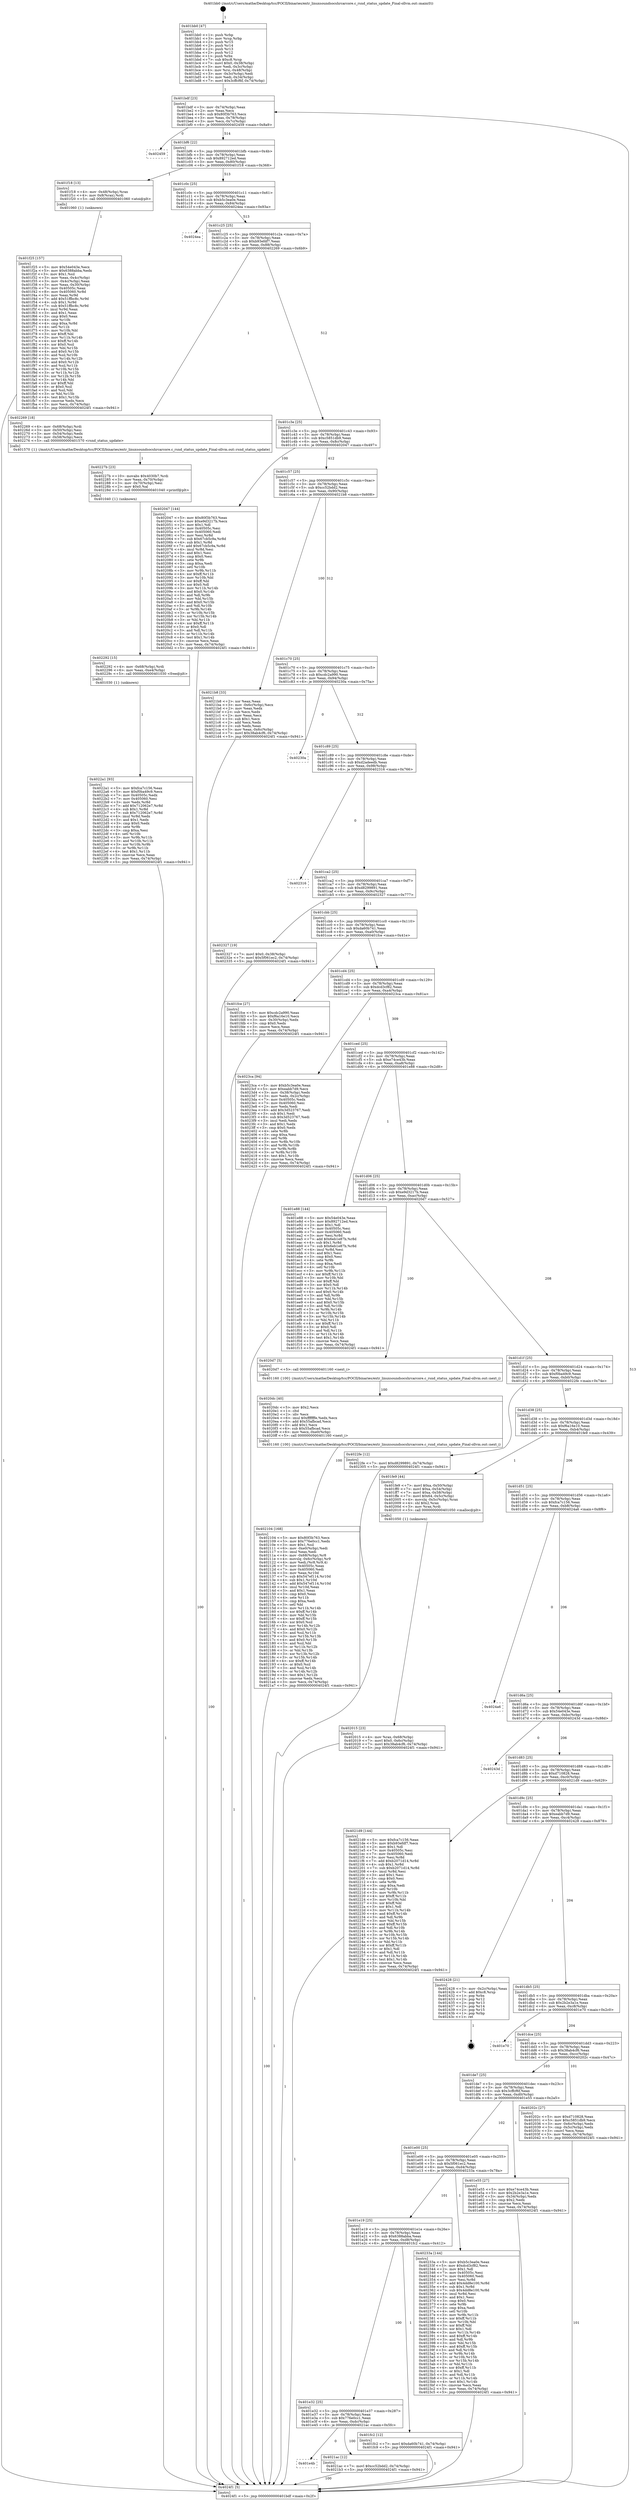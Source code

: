 digraph "0x401bb0" {
  label = "0x401bb0 (/mnt/c/Users/mathe/Desktop/tcc/POCII/binaries/extr_linuxsoundsocshrcarcore.c_rsnd_status_update_Final-ollvm.out::main(0))"
  labelloc = "t"
  node[shape=record]

  Entry [label="",width=0.3,height=0.3,shape=circle,fillcolor=black,style=filled]
  "0x401bdf" [label="{
     0x401bdf [23]\l
     | [instrs]\l
     &nbsp;&nbsp;0x401bdf \<+3\>: mov -0x74(%rbp),%eax\l
     &nbsp;&nbsp;0x401be2 \<+2\>: mov %eax,%ecx\l
     &nbsp;&nbsp;0x401be4 \<+6\>: sub $0x80f3b763,%ecx\l
     &nbsp;&nbsp;0x401bea \<+3\>: mov %eax,-0x78(%rbp)\l
     &nbsp;&nbsp;0x401bed \<+3\>: mov %ecx,-0x7c(%rbp)\l
     &nbsp;&nbsp;0x401bf0 \<+6\>: je 0000000000402459 \<main+0x8a9\>\l
  }"]
  "0x402459" [label="{
     0x402459\l
  }", style=dashed]
  "0x401bf6" [label="{
     0x401bf6 [22]\l
     | [instrs]\l
     &nbsp;&nbsp;0x401bf6 \<+5\>: jmp 0000000000401bfb \<main+0x4b\>\l
     &nbsp;&nbsp;0x401bfb \<+3\>: mov -0x78(%rbp),%eax\l
     &nbsp;&nbsp;0x401bfe \<+5\>: sub $0x892712ed,%eax\l
     &nbsp;&nbsp;0x401c03 \<+3\>: mov %eax,-0x80(%rbp)\l
     &nbsp;&nbsp;0x401c06 \<+6\>: je 0000000000401f18 \<main+0x368\>\l
  }"]
  Exit [label="",width=0.3,height=0.3,shape=circle,fillcolor=black,style=filled,peripheries=2]
  "0x401f18" [label="{
     0x401f18 [13]\l
     | [instrs]\l
     &nbsp;&nbsp;0x401f18 \<+4\>: mov -0x48(%rbp),%rax\l
     &nbsp;&nbsp;0x401f1c \<+4\>: mov 0x8(%rax),%rdi\l
     &nbsp;&nbsp;0x401f20 \<+5\>: call 0000000000401060 \<atoi@plt\>\l
     | [calls]\l
     &nbsp;&nbsp;0x401060 \{1\} (unknown)\l
  }"]
  "0x401c0c" [label="{
     0x401c0c [25]\l
     | [instrs]\l
     &nbsp;&nbsp;0x401c0c \<+5\>: jmp 0000000000401c11 \<main+0x61\>\l
     &nbsp;&nbsp;0x401c11 \<+3\>: mov -0x78(%rbp),%eax\l
     &nbsp;&nbsp;0x401c14 \<+5\>: sub $0xb5c3ea0e,%eax\l
     &nbsp;&nbsp;0x401c19 \<+6\>: mov %eax,-0x84(%rbp)\l
     &nbsp;&nbsp;0x401c1f \<+6\>: je 00000000004024ea \<main+0x93a\>\l
  }"]
  "0x4022a1" [label="{
     0x4022a1 [93]\l
     | [instrs]\l
     &nbsp;&nbsp;0x4022a1 \<+5\>: mov $0xfca7c156,%eax\l
     &nbsp;&nbsp;0x4022a6 \<+5\>: mov $0xf0ba49c9,%ecx\l
     &nbsp;&nbsp;0x4022ab \<+7\>: mov 0x40505c,%edx\l
     &nbsp;&nbsp;0x4022b2 \<+7\>: mov 0x405060,%esi\l
     &nbsp;&nbsp;0x4022b9 \<+3\>: mov %edx,%r8d\l
     &nbsp;&nbsp;0x4022bc \<+7\>: add $0x712062e7,%r8d\l
     &nbsp;&nbsp;0x4022c3 \<+4\>: sub $0x1,%r8d\l
     &nbsp;&nbsp;0x4022c7 \<+7\>: sub $0x712062e7,%r8d\l
     &nbsp;&nbsp;0x4022ce \<+4\>: imul %r8d,%edx\l
     &nbsp;&nbsp;0x4022d2 \<+3\>: and $0x1,%edx\l
     &nbsp;&nbsp;0x4022d5 \<+3\>: cmp $0x0,%edx\l
     &nbsp;&nbsp;0x4022d8 \<+4\>: sete %r9b\l
     &nbsp;&nbsp;0x4022dc \<+3\>: cmp $0xa,%esi\l
     &nbsp;&nbsp;0x4022df \<+4\>: setl %r10b\l
     &nbsp;&nbsp;0x4022e3 \<+3\>: mov %r9b,%r11b\l
     &nbsp;&nbsp;0x4022e6 \<+3\>: and %r10b,%r11b\l
     &nbsp;&nbsp;0x4022e9 \<+3\>: xor %r10b,%r9b\l
     &nbsp;&nbsp;0x4022ec \<+3\>: or %r9b,%r11b\l
     &nbsp;&nbsp;0x4022ef \<+4\>: test $0x1,%r11b\l
     &nbsp;&nbsp;0x4022f3 \<+3\>: cmovne %ecx,%eax\l
     &nbsp;&nbsp;0x4022f6 \<+3\>: mov %eax,-0x74(%rbp)\l
     &nbsp;&nbsp;0x4022f9 \<+5\>: jmp 00000000004024f1 \<main+0x941\>\l
  }"]
  "0x4024ea" [label="{
     0x4024ea\l
  }", style=dashed]
  "0x401c25" [label="{
     0x401c25 [25]\l
     | [instrs]\l
     &nbsp;&nbsp;0x401c25 \<+5\>: jmp 0000000000401c2a \<main+0x7a\>\l
     &nbsp;&nbsp;0x401c2a \<+3\>: mov -0x78(%rbp),%eax\l
     &nbsp;&nbsp;0x401c2d \<+5\>: sub $0xb93efdf7,%eax\l
     &nbsp;&nbsp;0x401c32 \<+6\>: mov %eax,-0x88(%rbp)\l
     &nbsp;&nbsp;0x401c38 \<+6\>: je 0000000000402269 \<main+0x6b9\>\l
  }"]
  "0x402292" [label="{
     0x402292 [15]\l
     | [instrs]\l
     &nbsp;&nbsp;0x402292 \<+4\>: mov -0x68(%rbp),%rdi\l
     &nbsp;&nbsp;0x402296 \<+6\>: mov %eax,-0xe4(%rbp)\l
     &nbsp;&nbsp;0x40229c \<+5\>: call 0000000000401030 \<free@plt\>\l
     | [calls]\l
     &nbsp;&nbsp;0x401030 \{1\} (unknown)\l
  }"]
  "0x402269" [label="{
     0x402269 [18]\l
     | [instrs]\l
     &nbsp;&nbsp;0x402269 \<+4\>: mov -0x68(%rbp),%rdi\l
     &nbsp;&nbsp;0x40226d \<+3\>: mov -0x50(%rbp),%esi\l
     &nbsp;&nbsp;0x402270 \<+3\>: mov -0x54(%rbp),%edx\l
     &nbsp;&nbsp;0x402273 \<+3\>: mov -0x58(%rbp),%ecx\l
     &nbsp;&nbsp;0x402276 \<+5\>: call 0000000000401570 \<rsnd_status_update\>\l
     | [calls]\l
     &nbsp;&nbsp;0x401570 \{1\} (/mnt/c/Users/mathe/Desktop/tcc/POCII/binaries/extr_linuxsoundsocshrcarcore.c_rsnd_status_update_Final-ollvm.out::rsnd_status_update)\l
  }"]
  "0x401c3e" [label="{
     0x401c3e [25]\l
     | [instrs]\l
     &nbsp;&nbsp;0x401c3e \<+5\>: jmp 0000000000401c43 \<main+0x93\>\l
     &nbsp;&nbsp;0x401c43 \<+3\>: mov -0x78(%rbp),%eax\l
     &nbsp;&nbsp;0x401c46 \<+5\>: sub $0xc5851db9,%eax\l
     &nbsp;&nbsp;0x401c4b \<+6\>: mov %eax,-0x8c(%rbp)\l
     &nbsp;&nbsp;0x401c51 \<+6\>: je 0000000000402047 \<main+0x497\>\l
  }"]
  "0x40227b" [label="{
     0x40227b [23]\l
     | [instrs]\l
     &nbsp;&nbsp;0x40227b \<+10\>: movabs $0x4030b7,%rdi\l
     &nbsp;&nbsp;0x402285 \<+3\>: mov %eax,-0x70(%rbp)\l
     &nbsp;&nbsp;0x402288 \<+3\>: mov -0x70(%rbp),%esi\l
     &nbsp;&nbsp;0x40228b \<+2\>: mov $0x0,%al\l
     &nbsp;&nbsp;0x40228d \<+5\>: call 0000000000401040 \<printf@plt\>\l
     | [calls]\l
     &nbsp;&nbsp;0x401040 \{1\} (unknown)\l
  }"]
  "0x402047" [label="{
     0x402047 [144]\l
     | [instrs]\l
     &nbsp;&nbsp;0x402047 \<+5\>: mov $0x80f3b763,%eax\l
     &nbsp;&nbsp;0x40204c \<+5\>: mov $0xe9d3217b,%ecx\l
     &nbsp;&nbsp;0x402051 \<+2\>: mov $0x1,%dl\l
     &nbsp;&nbsp;0x402053 \<+7\>: mov 0x40505c,%esi\l
     &nbsp;&nbsp;0x40205a \<+7\>: mov 0x405060,%edi\l
     &nbsp;&nbsp;0x402061 \<+3\>: mov %esi,%r8d\l
     &nbsp;&nbsp;0x402064 \<+7\>: sub $0x67cb5c9a,%r8d\l
     &nbsp;&nbsp;0x40206b \<+4\>: sub $0x1,%r8d\l
     &nbsp;&nbsp;0x40206f \<+7\>: add $0x67cb5c9a,%r8d\l
     &nbsp;&nbsp;0x402076 \<+4\>: imul %r8d,%esi\l
     &nbsp;&nbsp;0x40207a \<+3\>: and $0x1,%esi\l
     &nbsp;&nbsp;0x40207d \<+3\>: cmp $0x0,%esi\l
     &nbsp;&nbsp;0x402080 \<+4\>: sete %r9b\l
     &nbsp;&nbsp;0x402084 \<+3\>: cmp $0xa,%edi\l
     &nbsp;&nbsp;0x402087 \<+4\>: setl %r10b\l
     &nbsp;&nbsp;0x40208b \<+3\>: mov %r9b,%r11b\l
     &nbsp;&nbsp;0x40208e \<+4\>: xor $0xff,%r11b\l
     &nbsp;&nbsp;0x402092 \<+3\>: mov %r10b,%bl\l
     &nbsp;&nbsp;0x402095 \<+3\>: xor $0xff,%bl\l
     &nbsp;&nbsp;0x402098 \<+3\>: xor $0x0,%dl\l
     &nbsp;&nbsp;0x40209b \<+3\>: mov %r11b,%r14b\l
     &nbsp;&nbsp;0x40209e \<+4\>: and $0x0,%r14b\l
     &nbsp;&nbsp;0x4020a2 \<+3\>: and %dl,%r9b\l
     &nbsp;&nbsp;0x4020a5 \<+3\>: mov %bl,%r15b\l
     &nbsp;&nbsp;0x4020a8 \<+4\>: and $0x0,%r15b\l
     &nbsp;&nbsp;0x4020ac \<+3\>: and %dl,%r10b\l
     &nbsp;&nbsp;0x4020af \<+3\>: or %r9b,%r14b\l
     &nbsp;&nbsp;0x4020b2 \<+3\>: or %r10b,%r15b\l
     &nbsp;&nbsp;0x4020b5 \<+3\>: xor %r15b,%r14b\l
     &nbsp;&nbsp;0x4020b8 \<+3\>: or %bl,%r11b\l
     &nbsp;&nbsp;0x4020bb \<+4\>: xor $0xff,%r11b\l
     &nbsp;&nbsp;0x4020bf \<+3\>: or $0x0,%dl\l
     &nbsp;&nbsp;0x4020c2 \<+3\>: and %dl,%r11b\l
     &nbsp;&nbsp;0x4020c5 \<+3\>: or %r11b,%r14b\l
     &nbsp;&nbsp;0x4020c8 \<+4\>: test $0x1,%r14b\l
     &nbsp;&nbsp;0x4020cc \<+3\>: cmovne %ecx,%eax\l
     &nbsp;&nbsp;0x4020cf \<+3\>: mov %eax,-0x74(%rbp)\l
     &nbsp;&nbsp;0x4020d2 \<+5\>: jmp 00000000004024f1 \<main+0x941\>\l
  }"]
  "0x401c57" [label="{
     0x401c57 [25]\l
     | [instrs]\l
     &nbsp;&nbsp;0x401c57 \<+5\>: jmp 0000000000401c5c \<main+0xac\>\l
     &nbsp;&nbsp;0x401c5c \<+3\>: mov -0x78(%rbp),%eax\l
     &nbsp;&nbsp;0x401c5f \<+5\>: sub $0xcc52bdd2,%eax\l
     &nbsp;&nbsp;0x401c64 \<+6\>: mov %eax,-0x90(%rbp)\l
     &nbsp;&nbsp;0x401c6a \<+6\>: je 00000000004021b8 \<main+0x608\>\l
  }"]
  "0x401e4b" [label="{
     0x401e4b\l
  }", style=dashed]
  "0x4021b8" [label="{
     0x4021b8 [33]\l
     | [instrs]\l
     &nbsp;&nbsp;0x4021b8 \<+2\>: xor %eax,%eax\l
     &nbsp;&nbsp;0x4021ba \<+3\>: mov -0x6c(%rbp),%ecx\l
     &nbsp;&nbsp;0x4021bd \<+2\>: mov %eax,%edx\l
     &nbsp;&nbsp;0x4021bf \<+2\>: sub %ecx,%edx\l
     &nbsp;&nbsp;0x4021c1 \<+2\>: mov %eax,%ecx\l
     &nbsp;&nbsp;0x4021c3 \<+3\>: sub $0x1,%ecx\l
     &nbsp;&nbsp;0x4021c6 \<+2\>: add %ecx,%edx\l
     &nbsp;&nbsp;0x4021c8 \<+2\>: sub %edx,%eax\l
     &nbsp;&nbsp;0x4021ca \<+3\>: mov %eax,-0x6c(%rbp)\l
     &nbsp;&nbsp;0x4021cd \<+7\>: movl $0x38ab4cf6,-0x74(%rbp)\l
     &nbsp;&nbsp;0x4021d4 \<+5\>: jmp 00000000004024f1 \<main+0x941\>\l
  }"]
  "0x401c70" [label="{
     0x401c70 [25]\l
     | [instrs]\l
     &nbsp;&nbsp;0x401c70 \<+5\>: jmp 0000000000401c75 \<main+0xc5\>\l
     &nbsp;&nbsp;0x401c75 \<+3\>: mov -0x78(%rbp),%eax\l
     &nbsp;&nbsp;0x401c78 \<+5\>: sub $0xcdc2a990,%eax\l
     &nbsp;&nbsp;0x401c7d \<+6\>: mov %eax,-0x94(%rbp)\l
     &nbsp;&nbsp;0x401c83 \<+6\>: je 000000000040230a \<main+0x75a\>\l
  }"]
  "0x4021ac" [label="{
     0x4021ac [12]\l
     | [instrs]\l
     &nbsp;&nbsp;0x4021ac \<+7\>: movl $0xcc52bdd2,-0x74(%rbp)\l
     &nbsp;&nbsp;0x4021b3 \<+5\>: jmp 00000000004024f1 \<main+0x941\>\l
  }"]
  "0x40230a" [label="{
     0x40230a\l
  }", style=dashed]
  "0x401c89" [label="{
     0x401c89 [25]\l
     | [instrs]\l
     &nbsp;&nbsp;0x401c89 \<+5\>: jmp 0000000000401c8e \<main+0xde\>\l
     &nbsp;&nbsp;0x401c8e \<+3\>: mov -0x78(%rbp),%eax\l
     &nbsp;&nbsp;0x401c91 \<+5\>: sub $0xd2adeedb,%eax\l
     &nbsp;&nbsp;0x401c96 \<+6\>: mov %eax,-0x98(%rbp)\l
     &nbsp;&nbsp;0x401c9c \<+6\>: je 0000000000402316 \<main+0x766\>\l
  }"]
  "0x402104" [label="{
     0x402104 [168]\l
     | [instrs]\l
     &nbsp;&nbsp;0x402104 \<+5\>: mov $0x80f3b763,%ecx\l
     &nbsp;&nbsp;0x402109 \<+5\>: mov $0x776e0cc1,%edx\l
     &nbsp;&nbsp;0x40210e \<+3\>: mov $0x1,%sil\l
     &nbsp;&nbsp;0x402111 \<+6\>: mov -0xe0(%rbp),%edi\l
     &nbsp;&nbsp;0x402117 \<+3\>: imul %eax,%edi\l
     &nbsp;&nbsp;0x40211a \<+4\>: mov -0x68(%rbp),%r8\l
     &nbsp;&nbsp;0x40211e \<+4\>: movslq -0x6c(%rbp),%r9\l
     &nbsp;&nbsp;0x402122 \<+4\>: mov %edi,(%r8,%r9,4)\l
     &nbsp;&nbsp;0x402126 \<+7\>: mov 0x40505c,%eax\l
     &nbsp;&nbsp;0x40212d \<+7\>: mov 0x405060,%edi\l
     &nbsp;&nbsp;0x402134 \<+3\>: mov %eax,%r10d\l
     &nbsp;&nbsp;0x402137 \<+7\>: sub $0x547ef114,%r10d\l
     &nbsp;&nbsp;0x40213e \<+4\>: sub $0x1,%r10d\l
     &nbsp;&nbsp;0x402142 \<+7\>: add $0x547ef114,%r10d\l
     &nbsp;&nbsp;0x402149 \<+4\>: imul %r10d,%eax\l
     &nbsp;&nbsp;0x40214d \<+3\>: and $0x1,%eax\l
     &nbsp;&nbsp;0x402150 \<+3\>: cmp $0x0,%eax\l
     &nbsp;&nbsp;0x402153 \<+4\>: sete %r11b\l
     &nbsp;&nbsp;0x402157 \<+3\>: cmp $0xa,%edi\l
     &nbsp;&nbsp;0x40215a \<+3\>: setl %bl\l
     &nbsp;&nbsp;0x40215d \<+3\>: mov %r11b,%r14b\l
     &nbsp;&nbsp;0x402160 \<+4\>: xor $0xff,%r14b\l
     &nbsp;&nbsp;0x402164 \<+3\>: mov %bl,%r15b\l
     &nbsp;&nbsp;0x402167 \<+4\>: xor $0xff,%r15b\l
     &nbsp;&nbsp;0x40216b \<+4\>: xor $0x0,%sil\l
     &nbsp;&nbsp;0x40216f \<+3\>: mov %r14b,%r12b\l
     &nbsp;&nbsp;0x402172 \<+4\>: and $0x0,%r12b\l
     &nbsp;&nbsp;0x402176 \<+3\>: and %sil,%r11b\l
     &nbsp;&nbsp;0x402179 \<+3\>: mov %r15b,%r13b\l
     &nbsp;&nbsp;0x40217c \<+4\>: and $0x0,%r13b\l
     &nbsp;&nbsp;0x402180 \<+3\>: and %sil,%bl\l
     &nbsp;&nbsp;0x402183 \<+3\>: or %r11b,%r12b\l
     &nbsp;&nbsp;0x402186 \<+3\>: or %bl,%r13b\l
     &nbsp;&nbsp;0x402189 \<+3\>: xor %r13b,%r12b\l
     &nbsp;&nbsp;0x40218c \<+3\>: or %r15b,%r14b\l
     &nbsp;&nbsp;0x40218f \<+4\>: xor $0xff,%r14b\l
     &nbsp;&nbsp;0x402193 \<+4\>: or $0x0,%sil\l
     &nbsp;&nbsp;0x402197 \<+3\>: and %sil,%r14b\l
     &nbsp;&nbsp;0x40219a \<+3\>: or %r14b,%r12b\l
     &nbsp;&nbsp;0x40219d \<+4\>: test $0x1,%r12b\l
     &nbsp;&nbsp;0x4021a1 \<+3\>: cmovne %edx,%ecx\l
     &nbsp;&nbsp;0x4021a4 \<+3\>: mov %ecx,-0x74(%rbp)\l
     &nbsp;&nbsp;0x4021a7 \<+5\>: jmp 00000000004024f1 \<main+0x941\>\l
  }"]
  "0x402316" [label="{
     0x402316\l
  }", style=dashed]
  "0x401ca2" [label="{
     0x401ca2 [25]\l
     | [instrs]\l
     &nbsp;&nbsp;0x401ca2 \<+5\>: jmp 0000000000401ca7 \<main+0xf7\>\l
     &nbsp;&nbsp;0x401ca7 \<+3\>: mov -0x78(%rbp),%eax\l
     &nbsp;&nbsp;0x401caa \<+5\>: sub $0xd8299891,%eax\l
     &nbsp;&nbsp;0x401caf \<+6\>: mov %eax,-0x9c(%rbp)\l
     &nbsp;&nbsp;0x401cb5 \<+6\>: je 0000000000402327 \<main+0x777\>\l
  }"]
  "0x4020dc" [label="{
     0x4020dc [40]\l
     | [instrs]\l
     &nbsp;&nbsp;0x4020dc \<+5\>: mov $0x2,%ecx\l
     &nbsp;&nbsp;0x4020e1 \<+1\>: cltd\l
     &nbsp;&nbsp;0x4020e2 \<+2\>: idiv %ecx\l
     &nbsp;&nbsp;0x4020e4 \<+6\>: imul $0xfffffffe,%edx,%ecx\l
     &nbsp;&nbsp;0x4020ea \<+6\>: add $0x55afbcad,%ecx\l
     &nbsp;&nbsp;0x4020f0 \<+3\>: add $0x1,%ecx\l
     &nbsp;&nbsp;0x4020f3 \<+6\>: sub $0x55afbcad,%ecx\l
     &nbsp;&nbsp;0x4020f9 \<+6\>: mov %ecx,-0xe0(%rbp)\l
     &nbsp;&nbsp;0x4020ff \<+5\>: call 0000000000401160 \<next_i\>\l
     | [calls]\l
     &nbsp;&nbsp;0x401160 \{100\} (/mnt/c/Users/mathe/Desktop/tcc/POCII/binaries/extr_linuxsoundsocshrcarcore.c_rsnd_status_update_Final-ollvm.out::next_i)\l
  }"]
  "0x402327" [label="{
     0x402327 [19]\l
     | [instrs]\l
     &nbsp;&nbsp;0x402327 \<+7\>: movl $0x0,-0x38(%rbp)\l
     &nbsp;&nbsp;0x40232e \<+7\>: movl $0x5f061ec2,-0x74(%rbp)\l
     &nbsp;&nbsp;0x402335 \<+5\>: jmp 00000000004024f1 \<main+0x941\>\l
  }"]
  "0x401cbb" [label="{
     0x401cbb [25]\l
     | [instrs]\l
     &nbsp;&nbsp;0x401cbb \<+5\>: jmp 0000000000401cc0 \<main+0x110\>\l
     &nbsp;&nbsp;0x401cc0 \<+3\>: mov -0x78(%rbp),%eax\l
     &nbsp;&nbsp;0x401cc3 \<+5\>: sub $0xda60b741,%eax\l
     &nbsp;&nbsp;0x401cc8 \<+6\>: mov %eax,-0xa0(%rbp)\l
     &nbsp;&nbsp;0x401cce \<+6\>: je 0000000000401fce \<main+0x41e\>\l
  }"]
  "0x402015" [label="{
     0x402015 [23]\l
     | [instrs]\l
     &nbsp;&nbsp;0x402015 \<+4\>: mov %rax,-0x68(%rbp)\l
     &nbsp;&nbsp;0x402019 \<+7\>: movl $0x0,-0x6c(%rbp)\l
     &nbsp;&nbsp;0x402020 \<+7\>: movl $0x38ab4cf6,-0x74(%rbp)\l
     &nbsp;&nbsp;0x402027 \<+5\>: jmp 00000000004024f1 \<main+0x941\>\l
  }"]
  "0x401fce" [label="{
     0x401fce [27]\l
     | [instrs]\l
     &nbsp;&nbsp;0x401fce \<+5\>: mov $0xcdc2a990,%eax\l
     &nbsp;&nbsp;0x401fd3 \<+5\>: mov $0xf6a16e10,%ecx\l
     &nbsp;&nbsp;0x401fd8 \<+3\>: mov -0x30(%rbp),%edx\l
     &nbsp;&nbsp;0x401fdb \<+3\>: cmp $0x0,%edx\l
     &nbsp;&nbsp;0x401fde \<+3\>: cmove %ecx,%eax\l
     &nbsp;&nbsp;0x401fe1 \<+3\>: mov %eax,-0x74(%rbp)\l
     &nbsp;&nbsp;0x401fe4 \<+5\>: jmp 00000000004024f1 \<main+0x941\>\l
  }"]
  "0x401cd4" [label="{
     0x401cd4 [25]\l
     | [instrs]\l
     &nbsp;&nbsp;0x401cd4 \<+5\>: jmp 0000000000401cd9 \<main+0x129\>\l
     &nbsp;&nbsp;0x401cd9 \<+3\>: mov -0x78(%rbp),%eax\l
     &nbsp;&nbsp;0x401cdc \<+5\>: sub $0xdcd3cf82,%eax\l
     &nbsp;&nbsp;0x401ce1 \<+6\>: mov %eax,-0xa4(%rbp)\l
     &nbsp;&nbsp;0x401ce7 \<+6\>: je 00000000004023ca \<main+0x81a\>\l
  }"]
  "0x401e32" [label="{
     0x401e32 [25]\l
     | [instrs]\l
     &nbsp;&nbsp;0x401e32 \<+5\>: jmp 0000000000401e37 \<main+0x287\>\l
     &nbsp;&nbsp;0x401e37 \<+3\>: mov -0x78(%rbp),%eax\l
     &nbsp;&nbsp;0x401e3a \<+5\>: sub $0x776e0cc1,%eax\l
     &nbsp;&nbsp;0x401e3f \<+6\>: mov %eax,-0xdc(%rbp)\l
     &nbsp;&nbsp;0x401e45 \<+6\>: je 00000000004021ac \<main+0x5fc\>\l
  }"]
  "0x4023ca" [label="{
     0x4023ca [94]\l
     | [instrs]\l
     &nbsp;&nbsp;0x4023ca \<+5\>: mov $0xb5c3ea0e,%eax\l
     &nbsp;&nbsp;0x4023cf \<+5\>: mov $0xeabb7d9,%ecx\l
     &nbsp;&nbsp;0x4023d4 \<+3\>: mov -0x38(%rbp),%edx\l
     &nbsp;&nbsp;0x4023d7 \<+3\>: mov %edx,-0x2c(%rbp)\l
     &nbsp;&nbsp;0x4023da \<+7\>: mov 0x40505c,%edx\l
     &nbsp;&nbsp;0x4023e1 \<+7\>: mov 0x405060,%esi\l
     &nbsp;&nbsp;0x4023e8 \<+2\>: mov %edx,%edi\l
     &nbsp;&nbsp;0x4023ea \<+6\>: add $0x3d523767,%edi\l
     &nbsp;&nbsp;0x4023f0 \<+3\>: sub $0x1,%edi\l
     &nbsp;&nbsp;0x4023f3 \<+6\>: sub $0x3d523767,%edi\l
     &nbsp;&nbsp;0x4023f9 \<+3\>: imul %edi,%edx\l
     &nbsp;&nbsp;0x4023fc \<+3\>: and $0x1,%edx\l
     &nbsp;&nbsp;0x4023ff \<+3\>: cmp $0x0,%edx\l
     &nbsp;&nbsp;0x402402 \<+4\>: sete %r8b\l
     &nbsp;&nbsp;0x402406 \<+3\>: cmp $0xa,%esi\l
     &nbsp;&nbsp;0x402409 \<+4\>: setl %r9b\l
     &nbsp;&nbsp;0x40240d \<+3\>: mov %r8b,%r10b\l
     &nbsp;&nbsp;0x402410 \<+3\>: and %r9b,%r10b\l
     &nbsp;&nbsp;0x402413 \<+3\>: xor %r9b,%r8b\l
     &nbsp;&nbsp;0x402416 \<+3\>: or %r8b,%r10b\l
     &nbsp;&nbsp;0x402419 \<+4\>: test $0x1,%r10b\l
     &nbsp;&nbsp;0x40241d \<+3\>: cmovne %ecx,%eax\l
     &nbsp;&nbsp;0x402420 \<+3\>: mov %eax,-0x74(%rbp)\l
     &nbsp;&nbsp;0x402423 \<+5\>: jmp 00000000004024f1 \<main+0x941\>\l
  }"]
  "0x401ced" [label="{
     0x401ced [25]\l
     | [instrs]\l
     &nbsp;&nbsp;0x401ced \<+5\>: jmp 0000000000401cf2 \<main+0x142\>\l
     &nbsp;&nbsp;0x401cf2 \<+3\>: mov -0x78(%rbp),%eax\l
     &nbsp;&nbsp;0x401cf5 \<+5\>: sub $0xe74ce43b,%eax\l
     &nbsp;&nbsp;0x401cfa \<+6\>: mov %eax,-0xa8(%rbp)\l
     &nbsp;&nbsp;0x401d00 \<+6\>: je 0000000000401e88 \<main+0x2d8\>\l
  }"]
  "0x401fc2" [label="{
     0x401fc2 [12]\l
     | [instrs]\l
     &nbsp;&nbsp;0x401fc2 \<+7\>: movl $0xda60b741,-0x74(%rbp)\l
     &nbsp;&nbsp;0x401fc9 \<+5\>: jmp 00000000004024f1 \<main+0x941\>\l
  }"]
  "0x401e88" [label="{
     0x401e88 [144]\l
     | [instrs]\l
     &nbsp;&nbsp;0x401e88 \<+5\>: mov $0x54e043e,%eax\l
     &nbsp;&nbsp;0x401e8d \<+5\>: mov $0x892712ed,%ecx\l
     &nbsp;&nbsp;0x401e92 \<+2\>: mov $0x1,%dl\l
     &nbsp;&nbsp;0x401e94 \<+7\>: mov 0x40505c,%esi\l
     &nbsp;&nbsp;0x401e9b \<+7\>: mov 0x405060,%edi\l
     &nbsp;&nbsp;0x401ea2 \<+3\>: mov %esi,%r8d\l
     &nbsp;&nbsp;0x401ea5 \<+7\>: add $0x6eb1e87b,%r8d\l
     &nbsp;&nbsp;0x401eac \<+4\>: sub $0x1,%r8d\l
     &nbsp;&nbsp;0x401eb0 \<+7\>: sub $0x6eb1e87b,%r8d\l
     &nbsp;&nbsp;0x401eb7 \<+4\>: imul %r8d,%esi\l
     &nbsp;&nbsp;0x401ebb \<+3\>: and $0x1,%esi\l
     &nbsp;&nbsp;0x401ebe \<+3\>: cmp $0x0,%esi\l
     &nbsp;&nbsp;0x401ec1 \<+4\>: sete %r9b\l
     &nbsp;&nbsp;0x401ec5 \<+3\>: cmp $0xa,%edi\l
     &nbsp;&nbsp;0x401ec8 \<+4\>: setl %r10b\l
     &nbsp;&nbsp;0x401ecc \<+3\>: mov %r9b,%r11b\l
     &nbsp;&nbsp;0x401ecf \<+4\>: xor $0xff,%r11b\l
     &nbsp;&nbsp;0x401ed3 \<+3\>: mov %r10b,%bl\l
     &nbsp;&nbsp;0x401ed6 \<+3\>: xor $0xff,%bl\l
     &nbsp;&nbsp;0x401ed9 \<+3\>: xor $0x0,%dl\l
     &nbsp;&nbsp;0x401edc \<+3\>: mov %r11b,%r14b\l
     &nbsp;&nbsp;0x401edf \<+4\>: and $0x0,%r14b\l
     &nbsp;&nbsp;0x401ee3 \<+3\>: and %dl,%r9b\l
     &nbsp;&nbsp;0x401ee6 \<+3\>: mov %bl,%r15b\l
     &nbsp;&nbsp;0x401ee9 \<+4\>: and $0x0,%r15b\l
     &nbsp;&nbsp;0x401eed \<+3\>: and %dl,%r10b\l
     &nbsp;&nbsp;0x401ef0 \<+3\>: or %r9b,%r14b\l
     &nbsp;&nbsp;0x401ef3 \<+3\>: or %r10b,%r15b\l
     &nbsp;&nbsp;0x401ef6 \<+3\>: xor %r15b,%r14b\l
     &nbsp;&nbsp;0x401ef9 \<+3\>: or %bl,%r11b\l
     &nbsp;&nbsp;0x401efc \<+4\>: xor $0xff,%r11b\l
     &nbsp;&nbsp;0x401f00 \<+3\>: or $0x0,%dl\l
     &nbsp;&nbsp;0x401f03 \<+3\>: and %dl,%r11b\l
     &nbsp;&nbsp;0x401f06 \<+3\>: or %r11b,%r14b\l
     &nbsp;&nbsp;0x401f09 \<+4\>: test $0x1,%r14b\l
     &nbsp;&nbsp;0x401f0d \<+3\>: cmovne %ecx,%eax\l
     &nbsp;&nbsp;0x401f10 \<+3\>: mov %eax,-0x74(%rbp)\l
     &nbsp;&nbsp;0x401f13 \<+5\>: jmp 00000000004024f1 \<main+0x941\>\l
  }"]
  "0x401d06" [label="{
     0x401d06 [25]\l
     | [instrs]\l
     &nbsp;&nbsp;0x401d06 \<+5\>: jmp 0000000000401d0b \<main+0x15b\>\l
     &nbsp;&nbsp;0x401d0b \<+3\>: mov -0x78(%rbp),%eax\l
     &nbsp;&nbsp;0x401d0e \<+5\>: sub $0xe9d3217b,%eax\l
     &nbsp;&nbsp;0x401d13 \<+6\>: mov %eax,-0xac(%rbp)\l
     &nbsp;&nbsp;0x401d19 \<+6\>: je 00000000004020d7 \<main+0x527\>\l
  }"]
  "0x401e19" [label="{
     0x401e19 [25]\l
     | [instrs]\l
     &nbsp;&nbsp;0x401e19 \<+5\>: jmp 0000000000401e1e \<main+0x26e\>\l
     &nbsp;&nbsp;0x401e1e \<+3\>: mov -0x78(%rbp),%eax\l
     &nbsp;&nbsp;0x401e21 \<+5\>: sub $0x6388abba,%eax\l
     &nbsp;&nbsp;0x401e26 \<+6\>: mov %eax,-0xd8(%rbp)\l
     &nbsp;&nbsp;0x401e2c \<+6\>: je 0000000000401fc2 \<main+0x412\>\l
  }"]
  "0x4020d7" [label="{
     0x4020d7 [5]\l
     | [instrs]\l
     &nbsp;&nbsp;0x4020d7 \<+5\>: call 0000000000401160 \<next_i\>\l
     | [calls]\l
     &nbsp;&nbsp;0x401160 \{100\} (/mnt/c/Users/mathe/Desktop/tcc/POCII/binaries/extr_linuxsoundsocshrcarcore.c_rsnd_status_update_Final-ollvm.out::next_i)\l
  }"]
  "0x401d1f" [label="{
     0x401d1f [25]\l
     | [instrs]\l
     &nbsp;&nbsp;0x401d1f \<+5\>: jmp 0000000000401d24 \<main+0x174\>\l
     &nbsp;&nbsp;0x401d24 \<+3\>: mov -0x78(%rbp),%eax\l
     &nbsp;&nbsp;0x401d27 \<+5\>: sub $0xf0ba49c9,%eax\l
     &nbsp;&nbsp;0x401d2c \<+6\>: mov %eax,-0xb0(%rbp)\l
     &nbsp;&nbsp;0x401d32 \<+6\>: je 00000000004022fe \<main+0x74e\>\l
  }"]
  "0x40233a" [label="{
     0x40233a [144]\l
     | [instrs]\l
     &nbsp;&nbsp;0x40233a \<+5\>: mov $0xb5c3ea0e,%eax\l
     &nbsp;&nbsp;0x40233f \<+5\>: mov $0xdcd3cf82,%ecx\l
     &nbsp;&nbsp;0x402344 \<+2\>: mov $0x1,%dl\l
     &nbsp;&nbsp;0x402346 \<+7\>: mov 0x40505c,%esi\l
     &nbsp;&nbsp;0x40234d \<+7\>: mov 0x405060,%edi\l
     &nbsp;&nbsp;0x402354 \<+3\>: mov %esi,%r8d\l
     &nbsp;&nbsp;0x402357 \<+7\>: add $0x4dd8e100,%r8d\l
     &nbsp;&nbsp;0x40235e \<+4\>: sub $0x1,%r8d\l
     &nbsp;&nbsp;0x402362 \<+7\>: sub $0x4dd8e100,%r8d\l
     &nbsp;&nbsp;0x402369 \<+4\>: imul %r8d,%esi\l
     &nbsp;&nbsp;0x40236d \<+3\>: and $0x1,%esi\l
     &nbsp;&nbsp;0x402370 \<+3\>: cmp $0x0,%esi\l
     &nbsp;&nbsp;0x402373 \<+4\>: sete %r9b\l
     &nbsp;&nbsp;0x402377 \<+3\>: cmp $0xa,%edi\l
     &nbsp;&nbsp;0x40237a \<+4\>: setl %r10b\l
     &nbsp;&nbsp;0x40237e \<+3\>: mov %r9b,%r11b\l
     &nbsp;&nbsp;0x402381 \<+4\>: xor $0xff,%r11b\l
     &nbsp;&nbsp;0x402385 \<+3\>: mov %r10b,%bl\l
     &nbsp;&nbsp;0x402388 \<+3\>: xor $0xff,%bl\l
     &nbsp;&nbsp;0x40238b \<+3\>: xor $0x1,%dl\l
     &nbsp;&nbsp;0x40238e \<+3\>: mov %r11b,%r14b\l
     &nbsp;&nbsp;0x402391 \<+4\>: and $0xff,%r14b\l
     &nbsp;&nbsp;0x402395 \<+3\>: and %dl,%r9b\l
     &nbsp;&nbsp;0x402398 \<+3\>: mov %bl,%r15b\l
     &nbsp;&nbsp;0x40239b \<+4\>: and $0xff,%r15b\l
     &nbsp;&nbsp;0x40239f \<+3\>: and %dl,%r10b\l
     &nbsp;&nbsp;0x4023a2 \<+3\>: or %r9b,%r14b\l
     &nbsp;&nbsp;0x4023a5 \<+3\>: or %r10b,%r15b\l
     &nbsp;&nbsp;0x4023a8 \<+3\>: xor %r15b,%r14b\l
     &nbsp;&nbsp;0x4023ab \<+3\>: or %bl,%r11b\l
     &nbsp;&nbsp;0x4023ae \<+4\>: xor $0xff,%r11b\l
     &nbsp;&nbsp;0x4023b2 \<+3\>: or $0x1,%dl\l
     &nbsp;&nbsp;0x4023b5 \<+3\>: and %dl,%r11b\l
     &nbsp;&nbsp;0x4023b8 \<+3\>: or %r11b,%r14b\l
     &nbsp;&nbsp;0x4023bb \<+4\>: test $0x1,%r14b\l
     &nbsp;&nbsp;0x4023bf \<+3\>: cmovne %ecx,%eax\l
     &nbsp;&nbsp;0x4023c2 \<+3\>: mov %eax,-0x74(%rbp)\l
     &nbsp;&nbsp;0x4023c5 \<+5\>: jmp 00000000004024f1 \<main+0x941\>\l
  }"]
  "0x4022fe" [label="{
     0x4022fe [12]\l
     | [instrs]\l
     &nbsp;&nbsp;0x4022fe \<+7\>: movl $0xd8299891,-0x74(%rbp)\l
     &nbsp;&nbsp;0x402305 \<+5\>: jmp 00000000004024f1 \<main+0x941\>\l
  }"]
  "0x401d38" [label="{
     0x401d38 [25]\l
     | [instrs]\l
     &nbsp;&nbsp;0x401d38 \<+5\>: jmp 0000000000401d3d \<main+0x18d\>\l
     &nbsp;&nbsp;0x401d3d \<+3\>: mov -0x78(%rbp),%eax\l
     &nbsp;&nbsp;0x401d40 \<+5\>: sub $0xf6a16e10,%eax\l
     &nbsp;&nbsp;0x401d45 \<+6\>: mov %eax,-0xb4(%rbp)\l
     &nbsp;&nbsp;0x401d4b \<+6\>: je 0000000000401fe9 \<main+0x439\>\l
  }"]
  "0x401f25" [label="{
     0x401f25 [157]\l
     | [instrs]\l
     &nbsp;&nbsp;0x401f25 \<+5\>: mov $0x54e043e,%ecx\l
     &nbsp;&nbsp;0x401f2a \<+5\>: mov $0x6388abba,%edx\l
     &nbsp;&nbsp;0x401f2f \<+3\>: mov $0x1,%sil\l
     &nbsp;&nbsp;0x401f32 \<+3\>: mov %eax,-0x4c(%rbp)\l
     &nbsp;&nbsp;0x401f35 \<+3\>: mov -0x4c(%rbp),%eax\l
     &nbsp;&nbsp;0x401f38 \<+3\>: mov %eax,-0x30(%rbp)\l
     &nbsp;&nbsp;0x401f3b \<+7\>: mov 0x40505c,%eax\l
     &nbsp;&nbsp;0x401f42 \<+8\>: mov 0x405060,%r8d\l
     &nbsp;&nbsp;0x401f4a \<+3\>: mov %eax,%r9d\l
     &nbsp;&nbsp;0x401f4d \<+7\>: add $0x51ffbc8c,%r9d\l
     &nbsp;&nbsp;0x401f54 \<+4\>: sub $0x1,%r9d\l
     &nbsp;&nbsp;0x401f58 \<+7\>: sub $0x51ffbc8c,%r9d\l
     &nbsp;&nbsp;0x401f5f \<+4\>: imul %r9d,%eax\l
     &nbsp;&nbsp;0x401f63 \<+3\>: and $0x1,%eax\l
     &nbsp;&nbsp;0x401f66 \<+3\>: cmp $0x0,%eax\l
     &nbsp;&nbsp;0x401f69 \<+4\>: sete %r10b\l
     &nbsp;&nbsp;0x401f6d \<+4\>: cmp $0xa,%r8d\l
     &nbsp;&nbsp;0x401f71 \<+4\>: setl %r11b\l
     &nbsp;&nbsp;0x401f75 \<+3\>: mov %r10b,%bl\l
     &nbsp;&nbsp;0x401f78 \<+3\>: xor $0xff,%bl\l
     &nbsp;&nbsp;0x401f7b \<+3\>: mov %r11b,%r14b\l
     &nbsp;&nbsp;0x401f7e \<+4\>: xor $0xff,%r14b\l
     &nbsp;&nbsp;0x401f82 \<+4\>: xor $0x0,%sil\l
     &nbsp;&nbsp;0x401f86 \<+3\>: mov %bl,%r15b\l
     &nbsp;&nbsp;0x401f89 \<+4\>: and $0x0,%r15b\l
     &nbsp;&nbsp;0x401f8d \<+3\>: and %sil,%r10b\l
     &nbsp;&nbsp;0x401f90 \<+3\>: mov %r14b,%r12b\l
     &nbsp;&nbsp;0x401f93 \<+4\>: and $0x0,%r12b\l
     &nbsp;&nbsp;0x401f97 \<+3\>: and %sil,%r11b\l
     &nbsp;&nbsp;0x401f9a \<+3\>: or %r10b,%r15b\l
     &nbsp;&nbsp;0x401f9d \<+3\>: or %r11b,%r12b\l
     &nbsp;&nbsp;0x401fa0 \<+3\>: xor %r12b,%r15b\l
     &nbsp;&nbsp;0x401fa3 \<+3\>: or %r14b,%bl\l
     &nbsp;&nbsp;0x401fa6 \<+3\>: xor $0xff,%bl\l
     &nbsp;&nbsp;0x401fa9 \<+4\>: or $0x0,%sil\l
     &nbsp;&nbsp;0x401fad \<+3\>: and %sil,%bl\l
     &nbsp;&nbsp;0x401fb0 \<+3\>: or %bl,%r15b\l
     &nbsp;&nbsp;0x401fb3 \<+4\>: test $0x1,%r15b\l
     &nbsp;&nbsp;0x401fb7 \<+3\>: cmovne %edx,%ecx\l
     &nbsp;&nbsp;0x401fba \<+3\>: mov %ecx,-0x74(%rbp)\l
     &nbsp;&nbsp;0x401fbd \<+5\>: jmp 00000000004024f1 \<main+0x941\>\l
  }"]
  "0x401fe9" [label="{
     0x401fe9 [44]\l
     | [instrs]\l
     &nbsp;&nbsp;0x401fe9 \<+7\>: movl $0xa,-0x50(%rbp)\l
     &nbsp;&nbsp;0x401ff0 \<+7\>: movl $0xa,-0x54(%rbp)\l
     &nbsp;&nbsp;0x401ff7 \<+7\>: movl $0xa,-0x58(%rbp)\l
     &nbsp;&nbsp;0x401ffe \<+7\>: movl $0x64,-0x5c(%rbp)\l
     &nbsp;&nbsp;0x402005 \<+4\>: movslq -0x5c(%rbp),%rax\l
     &nbsp;&nbsp;0x402009 \<+4\>: shl $0x2,%rax\l
     &nbsp;&nbsp;0x40200d \<+3\>: mov %rax,%rdi\l
     &nbsp;&nbsp;0x402010 \<+5\>: call 0000000000401050 \<malloc@plt\>\l
     | [calls]\l
     &nbsp;&nbsp;0x401050 \{1\} (unknown)\l
  }"]
  "0x401d51" [label="{
     0x401d51 [25]\l
     | [instrs]\l
     &nbsp;&nbsp;0x401d51 \<+5\>: jmp 0000000000401d56 \<main+0x1a6\>\l
     &nbsp;&nbsp;0x401d56 \<+3\>: mov -0x78(%rbp),%eax\l
     &nbsp;&nbsp;0x401d59 \<+5\>: sub $0xfca7c156,%eax\l
     &nbsp;&nbsp;0x401d5e \<+6\>: mov %eax,-0xb8(%rbp)\l
     &nbsp;&nbsp;0x401d64 \<+6\>: je 00000000004024a6 \<main+0x8f6\>\l
  }"]
  "0x401bb0" [label="{
     0x401bb0 [47]\l
     | [instrs]\l
     &nbsp;&nbsp;0x401bb0 \<+1\>: push %rbp\l
     &nbsp;&nbsp;0x401bb1 \<+3\>: mov %rsp,%rbp\l
     &nbsp;&nbsp;0x401bb4 \<+2\>: push %r15\l
     &nbsp;&nbsp;0x401bb6 \<+2\>: push %r14\l
     &nbsp;&nbsp;0x401bb8 \<+2\>: push %r13\l
     &nbsp;&nbsp;0x401bba \<+2\>: push %r12\l
     &nbsp;&nbsp;0x401bbc \<+1\>: push %rbx\l
     &nbsp;&nbsp;0x401bbd \<+7\>: sub $0xc8,%rsp\l
     &nbsp;&nbsp;0x401bc4 \<+7\>: movl $0x0,-0x38(%rbp)\l
     &nbsp;&nbsp;0x401bcb \<+3\>: mov %edi,-0x3c(%rbp)\l
     &nbsp;&nbsp;0x401bce \<+4\>: mov %rsi,-0x48(%rbp)\l
     &nbsp;&nbsp;0x401bd2 \<+3\>: mov -0x3c(%rbp),%edi\l
     &nbsp;&nbsp;0x401bd5 \<+3\>: mov %edi,-0x34(%rbp)\l
     &nbsp;&nbsp;0x401bd8 \<+7\>: movl $0x3cffcf6f,-0x74(%rbp)\l
  }"]
  "0x4024a6" [label="{
     0x4024a6\l
  }", style=dashed]
  "0x401d6a" [label="{
     0x401d6a [25]\l
     | [instrs]\l
     &nbsp;&nbsp;0x401d6a \<+5\>: jmp 0000000000401d6f \<main+0x1bf\>\l
     &nbsp;&nbsp;0x401d6f \<+3\>: mov -0x78(%rbp),%eax\l
     &nbsp;&nbsp;0x401d72 \<+5\>: sub $0x54e043e,%eax\l
     &nbsp;&nbsp;0x401d77 \<+6\>: mov %eax,-0xbc(%rbp)\l
     &nbsp;&nbsp;0x401d7d \<+6\>: je 000000000040243d \<main+0x88d\>\l
  }"]
  "0x4024f1" [label="{
     0x4024f1 [5]\l
     | [instrs]\l
     &nbsp;&nbsp;0x4024f1 \<+5\>: jmp 0000000000401bdf \<main+0x2f\>\l
  }"]
  "0x40243d" [label="{
     0x40243d\l
  }", style=dashed]
  "0x401d83" [label="{
     0x401d83 [25]\l
     | [instrs]\l
     &nbsp;&nbsp;0x401d83 \<+5\>: jmp 0000000000401d88 \<main+0x1d8\>\l
     &nbsp;&nbsp;0x401d88 \<+3\>: mov -0x78(%rbp),%eax\l
     &nbsp;&nbsp;0x401d8b \<+5\>: sub $0xd710828,%eax\l
     &nbsp;&nbsp;0x401d90 \<+6\>: mov %eax,-0xc0(%rbp)\l
     &nbsp;&nbsp;0x401d96 \<+6\>: je 00000000004021d9 \<main+0x629\>\l
  }"]
  "0x401e00" [label="{
     0x401e00 [25]\l
     | [instrs]\l
     &nbsp;&nbsp;0x401e00 \<+5\>: jmp 0000000000401e05 \<main+0x255\>\l
     &nbsp;&nbsp;0x401e05 \<+3\>: mov -0x78(%rbp),%eax\l
     &nbsp;&nbsp;0x401e08 \<+5\>: sub $0x5f061ec2,%eax\l
     &nbsp;&nbsp;0x401e0d \<+6\>: mov %eax,-0xd4(%rbp)\l
     &nbsp;&nbsp;0x401e13 \<+6\>: je 000000000040233a \<main+0x78a\>\l
  }"]
  "0x4021d9" [label="{
     0x4021d9 [144]\l
     | [instrs]\l
     &nbsp;&nbsp;0x4021d9 \<+5\>: mov $0xfca7c156,%eax\l
     &nbsp;&nbsp;0x4021de \<+5\>: mov $0xb93efdf7,%ecx\l
     &nbsp;&nbsp;0x4021e3 \<+2\>: mov $0x1,%dl\l
     &nbsp;&nbsp;0x4021e5 \<+7\>: mov 0x40505c,%esi\l
     &nbsp;&nbsp;0x4021ec \<+7\>: mov 0x405060,%edi\l
     &nbsp;&nbsp;0x4021f3 \<+3\>: mov %esi,%r8d\l
     &nbsp;&nbsp;0x4021f6 \<+7\>: add $0xb2071d14,%r8d\l
     &nbsp;&nbsp;0x4021fd \<+4\>: sub $0x1,%r8d\l
     &nbsp;&nbsp;0x402201 \<+7\>: sub $0xb2071d14,%r8d\l
     &nbsp;&nbsp;0x402208 \<+4\>: imul %r8d,%esi\l
     &nbsp;&nbsp;0x40220c \<+3\>: and $0x1,%esi\l
     &nbsp;&nbsp;0x40220f \<+3\>: cmp $0x0,%esi\l
     &nbsp;&nbsp;0x402212 \<+4\>: sete %r9b\l
     &nbsp;&nbsp;0x402216 \<+3\>: cmp $0xa,%edi\l
     &nbsp;&nbsp;0x402219 \<+4\>: setl %r10b\l
     &nbsp;&nbsp;0x40221d \<+3\>: mov %r9b,%r11b\l
     &nbsp;&nbsp;0x402220 \<+4\>: xor $0xff,%r11b\l
     &nbsp;&nbsp;0x402224 \<+3\>: mov %r10b,%bl\l
     &nbsp;&nbsp;0x402227 \<+3\>: xor $0xff,%bl\l
     &nbsp;&nbsp;0x40222a \<+3\>: xor $0x1,%dl\l
     &nbsp;&nbsp;0x40222d \<+3\>: mov %r11b,%r14b\l
     &nbsp;&nbsp;0x402230 \<+4\>: and $0xff,%r14b\l
     &nbsp;&nbsp;0x402234 \<+3\>: and %dl,%r9b\l
     &nbsp;&nbsp;0x402237 \<+3\>: mov %bl,%r15b\l
     &nbsp;&nbsp;0x40223a \<+4\>: and $0xff,%r15b\l
     &nbsp;&nbsp;0x40223e \<+3\>: and %dl,%r10b\l
     &nbsp;&nbsp;0x402241 \<+3\>: or %r9b,%r14b\l
     &nbsp;&nbsp;0x402244 \<+3\>: or %r10b,%r15b\l
     &nbsp;&nbsp;0x402247 \<+3\>: xor %r15b,%r14b\l
     &nbsp;&nbsp;0x40224a \<+3\>: or %bl,%r11b\l
     &nbsp;&nbsp;0x40224d \<+4\>: xor $0xff,%r11b\l
     &nbsp;&nbsp;0x402251 \<+3\>: or $0x1,%dl\l
     &nbsp;&nbsp;0x402254 \<+3\>: and %dl,%r11b\l
     &nbsp;&nbsp;0x402257 \<+3\>: or %r11b,%r14b\l
     &nbsp;&nbsp;0x40225a \<+4\>: test $0x1,%r14b\l
     &nbsp;&nbsp;0x40225e \<+3\>: cmovne %ecx,%eax\l
     &nbsp;&nbsp;0x402261 \<+3\>: mov %eax,-0x74(%rbp)\l
     &nbsp;&nbsp;0x402264 \<+5\>: jmp 00000000004024f1 \<main+0x941\>\l
  }"]
  "0x401d9c" [label="{
     0x401d9c [25]\l
     | [instrs]\l
     &nbsp;&nbsp;0x401d9c \<+5\>: jmp 0000000000401da1 \<main+0x1f1\>\l
     &nbsp;&nbsp;0x401da1 \<+3\>: mov -0x78(%rbp),%eax\l
     &nbsp;&nbsp;0x401da4 \<+5\>: sub $0xeabb7d9,%eax\l
     &nbsp;&nbsp;0x401da9 \<+6\>: mov %eax,-0xc4(%rbp)\l
     &nbsp;&nbsp;0x401daf \<+6\>: je 0000000000402428 \<main+0x878\>\l
  }"]
  "0x401e55" [label="{
     0x401e55 [27]\l
     | [instrs]\l
     &nbsp;&nbsp;0x401e55 \<+5\>: mov $0xe74ce43b,%eax\l
     &nbsp;&nbsp;0x401e5a \<+5\>: mov $0x2b2e3a1e,%ecx\l
     &nbsp;&nbsp;0x401e5f \<+3\>: mov -0x34(%rbp),%edx\l
     &nbsp;&nbsp;0x401e62 \<+3\>: cmp $0x2,%edx\l
     &nbsp;&nbsp;0x401e65 \<+3\>: cmovne %ecx,%eax\l
     &nbsp;&nbsp;0x401e68 \<+3\>: mov %eax,-0x74(%rbp)\l
     &nbsp;&nbsp;0x401e6b \<+5\>: jmp 00000000004024f1 \<main+0x941\>\l
  }"]
  "0x402428" [label="{
     0x402428 [21]\l
     | [instrs]\l
     &nbsp;&nbsp;0x402428 \<+3\>: mov -0x2c(%rbp),%eax\l
     &nbsp;&nbsp;0x40242b \<+7\>: add $0xc8,%rsp\l
     &nbsp;&nbsp;0x402432 \<+1\>: pop %rbx\l
     &nbsp;&nbsp;0x402433 \<+2\>: pop %r12\l
     &nbsp;&nbsp;0x402435 \<+2\>: pop %r13\l
     &nbsp;&nbsp;0x402437 \<+2\>: pop %r14\l
     &nbsp;&nbsp;0x402439 \<+2\>: pop %r15\l
     &nbsp;&nbsp;0x40243b \<+1\>: pop %rbp\l
     &nbsp;&nbsp;0x40243c \<+1\>: ret\l
  }"]
  "0x401db5" [label="{
     0x401db5 [25]\l
     | [instrs]\l
     &nbsp;&nbsp;0x401db5 \<+5\>: jmp 0000000000401dba \<main+0x20a\>\l
     &nbsp;&nbsp;0x401dba \<+3\>: mov -0x78(%rbp),%eax\l
     &nbsp;&nbsp;0x401dbd \<+5\>: sub $0x2b2e3a1e,%eax\l
     &nbsp;&nbsp;0x401dc2 \<+6\>: mov %eax,-0xc8(%rbp)\l
     &nbsp;&nbsp;0x401dc8 \<+6\>: je 0000000000401e70 \<main+0x2c0\>\l
  }"]
  "0x401de7" [label="{
     0x401de7 [25]\l
     | [instrs]\l
     &nbsp;&nbsp;0x401de7 \<+5\>: jmp 0000000000401dec \<main+0x23c\>\l
     &nbsp;&nbsp;0x401dec \<+3\>: mov -0x78(%rbp),%eax\l
     &nbsp;&nbsp;0x401def \<+5\>: sub $0x3cffcf6f,%eax\l
     &nbsp;&nbsp;0x401df4 \<+6\>: mov %eax,-0xd0(%rbp)\l
     &nbsp;&nbsp;0x401dfa \<+6\>: je 0000000000401e55 \<main+0x2a5\>\l
  }"]
  "0x401e70" [label="{
     0x401e70\l
  }", style=dashed]
  "0x401dce" [label="{
     0x401dce [25]\l
     | [instrs]\l
     &nbsp;&nbsp;0x401dce \<+5\>: jmp 0000000000401dd3 \<main+0x223\>\l
     &nbsp;&nbsp;0x401dd3 \<+3\>: mov -0x78(%rbp),%eax\l
     &nbsp;&nbsp;0x401dd6 \<+5\>: sub $0x38ab4cf6,%eax\l
     &nbsp;&nbsp;0x401ddb \<+6\>: mov %eax,-0xcc(%rbp)\l
     &nbsp;&nbsp;0x401de1 \<+6\>: je 000000000040202c \<main+0x47c\>\l
  }"]
  "0x40202c" [label="{
     0x40202c [27]\l
     | [instrs]\l
     &nbsp;&nbsp;0x40202c \<+5\>: mov $0xd710828,%eax\l
     &nbsp;&nbsp;0x402031 \<+5\>: mov $0xc5851db9,%ecx\l
     &nbsp;&nbsp;0x402036 \<+3\>: mov -0x6c(%rbp),%edx\l
     &nbsp;&nbsp;0x402039 \<+3\>: cmp -0x5c(%rbp),%edx\l
     &nbsp;&nbsp;0x40203c \<+3\>: cmovl %ecx,%eax\l
     &nbsp;&nbsp;0x40203f \<+3\>: mov %eax,-0x74(%rbp)\l
     &nbsp;&nbsp;0x402042 \<+5\>: jmp 00000000004024f1 \<main+0x941\>\l
  }"]
  Entry -> "0x401bb0" [label=" 1"]
  "0x401bdf" -> "0x402459" [label=" 0"]
  "0x401bdf" -> "0x401bf6" [label=" 514"]
  "0x402428" -> Exit [label=" 1"]
  "0x401bf6" -> "0x401f18" [label=" 1"]
  "0x401bf6" -> "0x401c0c" [label=" 513"]
  "0x4023ca" -> "0x4024f1" [label=" 1"]
  "0x401c0c" -> "0x4024ea" [label=" 0"]
  "0x401c0c" -> "0x401c25" [label=" 513"]
  "0x40233a" -> "0x4024f1" [label=" 1"]
  "0x401c25" -> "0x402269" [label=" 1"]
  "0x401c25" -> "0x401c3e" [label=" 512"]
  "0x402327" -> "0x4024f1" [label=" 1"]
  "0x401c3e" -> "0x402047" [label=" 100"]
  "0x401c3e" -> "0x401c57" [label=" 412"]
  "0x4022fe" -> "0x4024f1" [label=" 1"]
  "0x401c57" -> "0x4021b8" [label=" 100"]
  "0x401c57" -> "0x401c70" [label=" 312"]
  "0x4022a1" -> "0x4024f1" [label=" 1"]
  "0x401c70" -> "0x40230a" [label=" 0"]
  "0x401c70" -> "0x401c89" [label=" 312"]
  "0x402292" -> "0x4022a1" [label=" 1"]
  "0x401c89" -> "0x402316" [label=" 0"]
  "0x401c89" -> "0x401ca2" [label=" 312"]
  "0x402269" -> "0x40227b" [label=" 1"]
  "0x401ca2" -> "0x402327" [label=" 1"]
  "0x401ca2" -> "0x401cbb" [label=" 311"]
  "0x4021d9" -> "0x4024f1" [label=" 1"]
  "0x401cbb" -> "0x401fce" [label=" 1"]
  "0x401cbb" -> "0x401cd4" [label=" 310"]
  "0x4021b8" -> "0x4024f1" [label=" 100"]
  "0x401cd4" -> "0x4023ca" [label=" 1"]
  "0x401cd4" -> "0x401ced" [label=" 309"]
  "0x4021ac" -> "0x4024f1" [label=" 100"]
  "0x401ced" -> "0x401e88" [label=" 1"]
  "0x401ced" -> "0x401d06" [label=" 308"]
  "0x401e32" -> "0x401e4b" [label=" 0"]
  "0x401d06" -> "0x4020d7" [label=" 100"]
  "0x401d06" -> "0x401d1f" [label=" 208"]
  "0x40227b" -> "0x402292" [label=" 1"]
  "0x401d1f" -> "0x4022fe" [label=" 1"]
  "0x401d1f" -> "0x401d38" [label=" 207"]
  "0x402104" -> "0x4024f1" [label=" 100"]
  "0x401d38" -> "0x401fe9" [label=" 1"]
  "0x401d38" -> "0x401d51" [label=" 206"]
  "0x4020d7" -> "0x4020dc" [label=" 100"]
  "0x401d51" -> "0x4024a6" [label=" 0"]
  "0x401d51" -> "0x401d6a" [label=" 206"]
  "0x402047" -> "0x4024f1" [label=" 100"]
  "0x401d6a" -> "0x40243d" [label=" 0"]
  "0x401d6a" -> "0x401d83" [label=" 206"]
  "0x40202c" -> "0x4024f1" [label=" 101"]
  "0x401d83" -> "0x4021d9" [label=" 1"]
  "0x401d83" -> "0x401d9c" [label=" 205"]
  "0x402015" -> "0x4024f1" [label=" 1"]
  "0x401d9c" -> "0x402428" [label=" 1"]
  "0x401d9c" -> "0x401db5" [label=" 204"]
  "0x401fe9" -> "0x402015" [label=" 1"]
  "0x401db5" -> "0x401e70" [label=" 0"]
  "0x401db5" -> "0x401dce" [label=" 204"]
  "0x401fc2" -> "0x4024f1" [label=" 1"]
  "0x401dce" -> "0x40202c" [label=" 101"]
  "0x401dce" -> "0x401de7" [label=" 103"]
  "0x401fce" -> "0x4024f1" [label=" 1"]
  "0x401de7" -> "0x401e55" [label=" 1"]
  "0x401de7" -> "0x401e00" [label=" 102"]
  "0x401e55" -> "0x4024f1" [label=" 1"]
  "0x401bb0" -> "0x401bdf" [label=" 1"]
  "0x4024f1" -> "0x401bdf" [label=" 513"]
  "0x401e88" -> "0x4024f1" [label=" 1"]
  "0x401f18" -> "0x401f25" [label=" 1"]
  "0x401f25" -> "0x4024f1" [label=" 1"]
  "0x4020dc" -> "0x402104" [label=" 100"]
  "0x401e00" -> "0x40233a" [label=" 1"]
  "0x401e00" -> "0x401e19" [label=" 101"]
  "0x401e32" -> "0x4021ac" [label=" 100"]
  "0x401e19" -> "0x401fc2" [label=" 1"]
  "0x401e19" -> "0x401e32" [label=" 100"]
}
